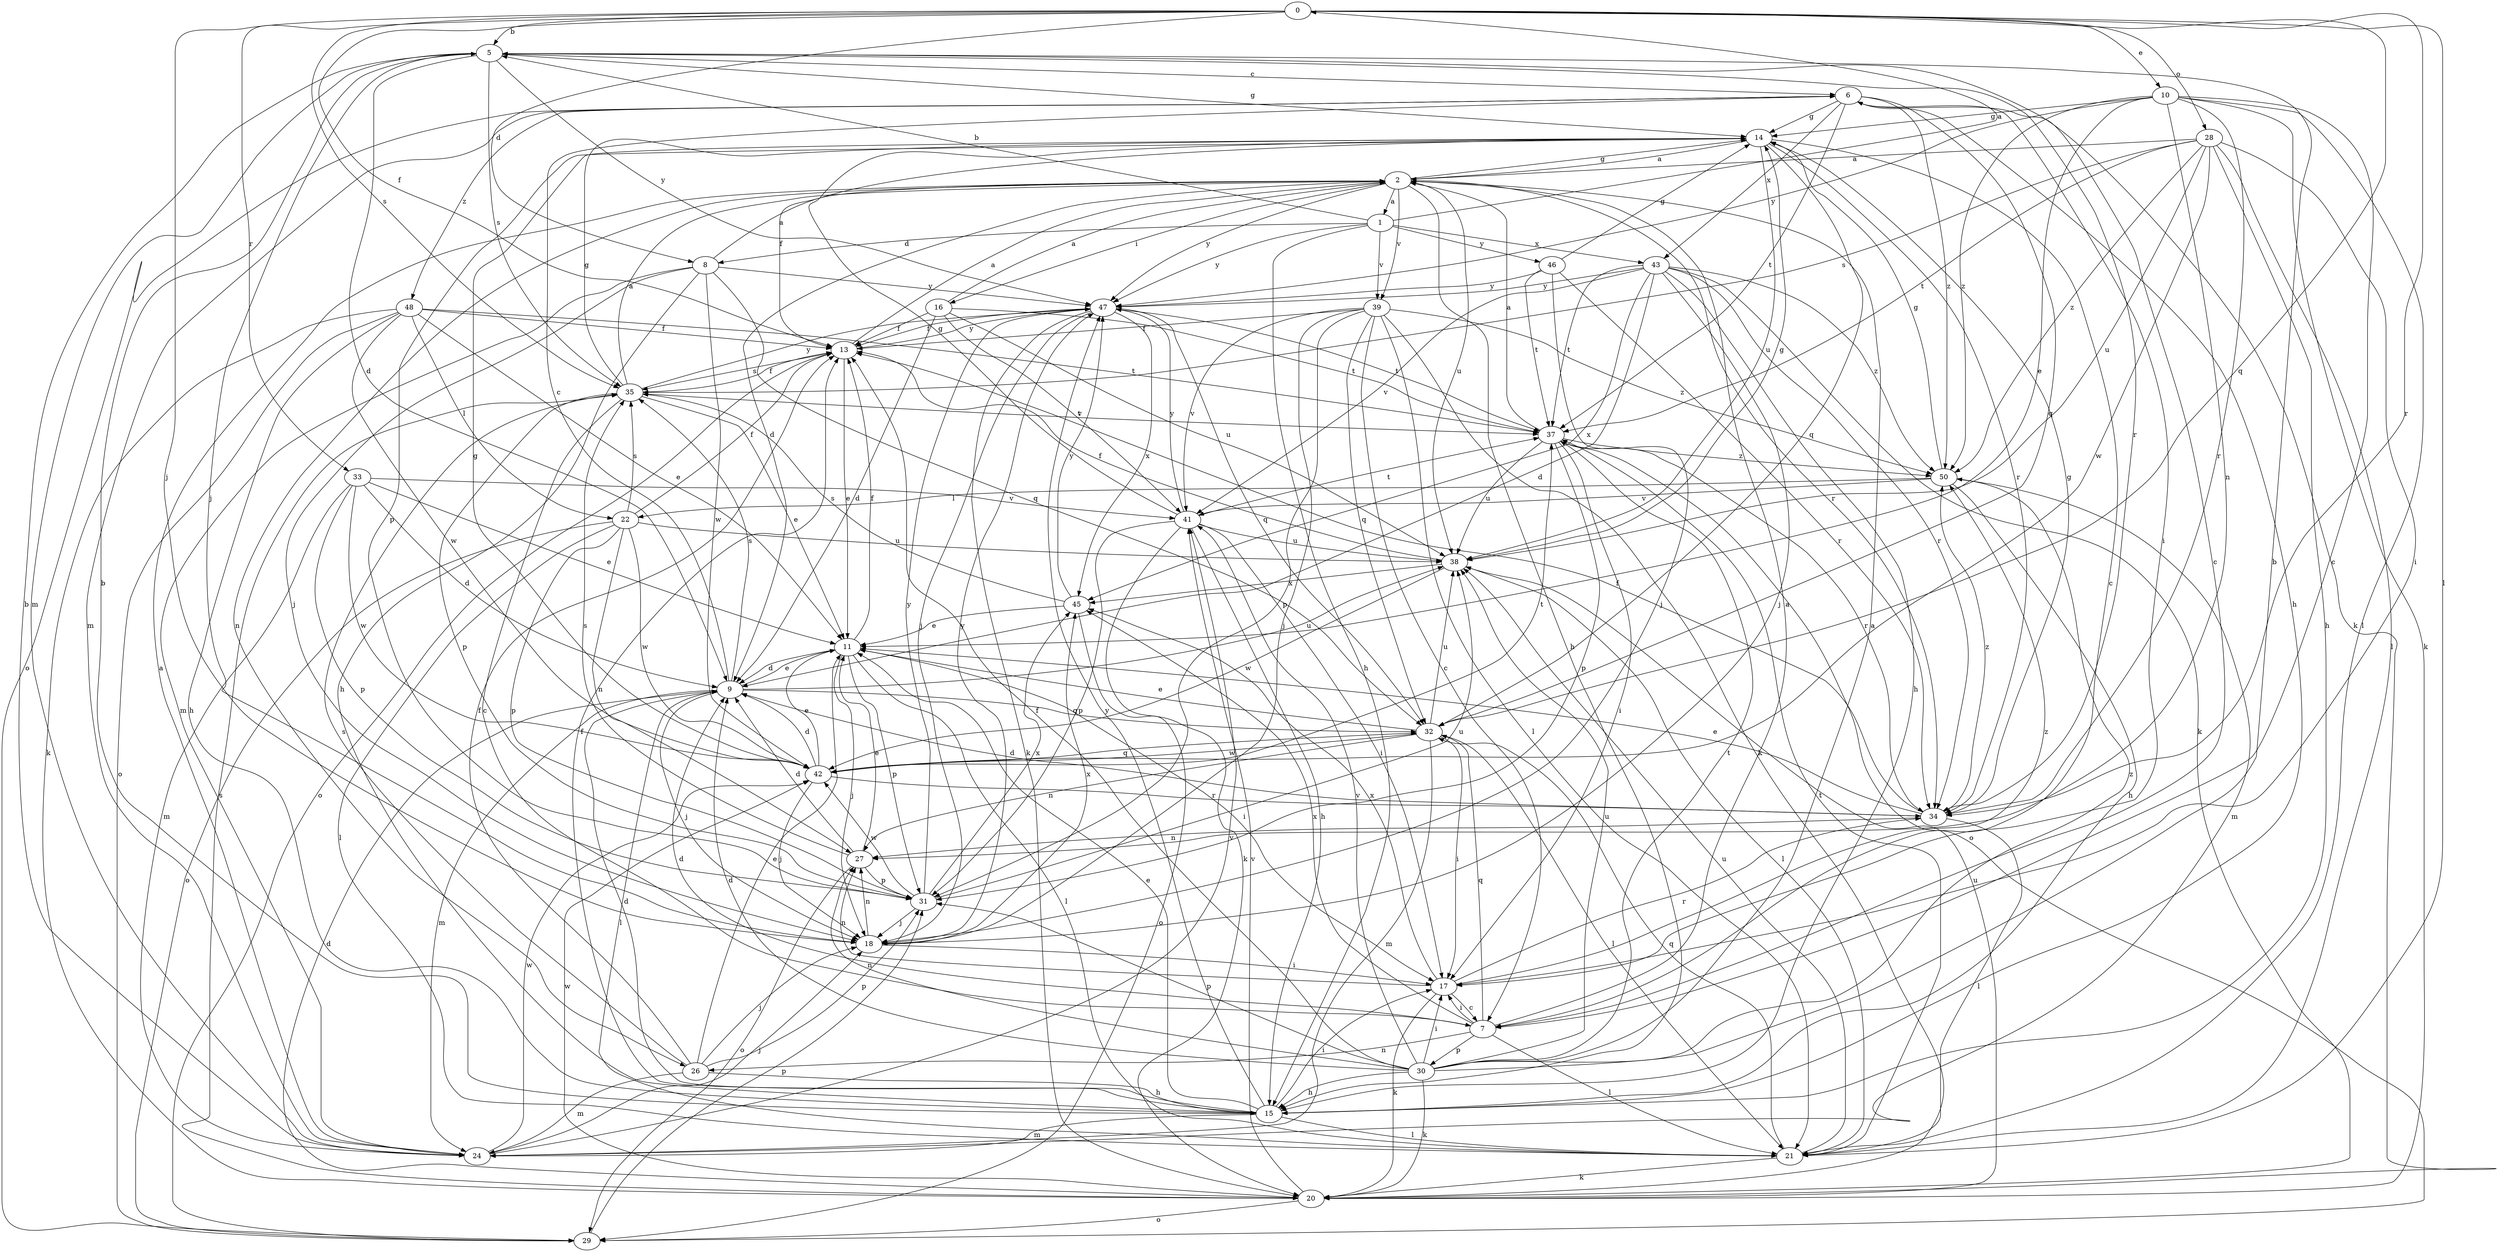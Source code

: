 strict digraph  {
0;
1;
2;
5;
6;
7;
8;
9;
10;
11;
13;
14;
15;
16;
17;
18;
20;
21;
22;
24;
26;
27;
28;
29;
30;
31;
32;
33;
34;
35;
37;
38;
39;
41;
42;
43;
45;
46;
47;
48;
50;
0 -> 5  [label=b];
0 -> 8  [label=d];
0 -> 10  [label=e];
0 -> 13  [label=f];
0 -> 18  [label=j];
0 -> 21  [label=l];
0 -> 28  [label=o];
0 -> 32  [label=q];
0 -> 33  [label=r];
0 -> 34  [label=r];
0 -> 35  [label=s];
1 -> 0  [label=a];
1 -> 5  [label=b];
1 -> 8  [label=d];
1 -> 15  [label=h];
1 -> 39  [label=v];
1 -> 43  [label=x];
1 -> 46  [label=y];
1 -> 47  [label=y];
2 -> 1  [label=a];
2 -> 9  [label=d];
2 -> 14  [label=g];
2 -> 15  [label=h];
2 -> 16  [label=i];
2 -> 26  [label=n];
2 -> 34  [label=r];
2 -> 38  [label=u];
2 -> 39  [label=v];
2 -> 47  [label=y];
5 -> 6  [label=c];
5 -> 9  [label=d];
5 -> 14  [label=g];
5 -> 18  [label=j];
5 -> 20  [label=k];
5 -> 24  [label=m];
5 -> 34  [label=r];
5 -> 35  [label=s];
5 -> 47  [label=y];
6 -> 14  [label=g];
6 -> 15  [label=h];
6 -> 17  [label=i];
6 -> 24  [label=m];
6 -> 29  [label=o];
6 -> 32  [label=q];
6 -> 37  [label=t];
6 -> 43  [label=x];
6 -> 48  [label=z];
6 -> 50  [label=z];
7 -> 2  [label=a];
7 -> 6  [label=c];
7 -> 9  [label=d];
7 -> 17  [label=i];
7 -> 21  [label=l];
7 -> 26  [label=n];
7 -> 30  [label=p];
7 -> 32  [label=q];
7 -> 45  [label=x];
8 -> 2  [label=a];
8 -> 15  [label=h];
8 -> 18  [label=j];
8 -> 24  [label=m];
8 -> 32  [label=q];
8 -> 42  [label=w];
8 -> 47  [label=y];
9 -> 6  [label=c];
9 -> 11  [label=e];
9 -> 18  [label=j];
9 -> 21  [label=l];
9 -> 24  [label=m];
9 -> 32  [label=q];
9 -> 35  [label=s];
9 -> 38  [label=u];
10 -> 7  [label=c];
10 -> 11  [label=e];
10 -> 14  [label=g];
10 -> 20  [label=k];
10 -> 21  [label=l];
10 -> 27  [label=n];
10 -> 34  [label=r];
10 -> 47  [label=y];
10 -> 50  [label=z];
11 -> 9  [label=d];
11 -> 13  [label=f];
11 -> 17  [label=i];
11 -> 18  [label=j];
11 -> 21  [label=l];
11 -> 31  [label=p];
13 -> 2  [label=a];
13 -> 11  [label=e];
13 -> 29  [label=o];
13 -> 35  [label=s];
13 -> 47  [label=y];
14 -> 2  [label=a];
14 -> 7  [label=c];
14 -> 13  [label=f];
14 -> 31  [label=p];
14 -> 32  [label=q];
14 -> 34  [label=r];
14 -> 38  [label=u];
15 -> 5  [label=b];
15 -> 9  [label=d];
15 -> 11  [label=e];
15 -> 13  [label=f];
15 -> 17  [label=i];
15 -> 21  [label=l];
15 -> 24  [label=m];
15 -> 47  [label=y];
16 -> 2  [label=a];
16 -> 9  [label=d];
16 -> 13  [label=f];
16 -> 37  [label=t];
16 -> 38  [label=u];
16 -> 41  [label=v];
17 -> 7  [label=c];
17 -> 20  [label=k];
17 -> 27  [label=n];
17 -> 34  [label=r];
17 -> 45  [label=x];
17 -> 50  [label=z];
18 -> 17  [label=i];
18 -> 27  [label=n];
18 -> 45  [label=x];
18 -> 47  [label=y];
20 -> 9  [label=d];
20 -> 29  [label=o];
20 -> 35  [label=s];
20 -> 38  [label=u];
20 -> 41  [label=v];
20 -> 42  [label=w];
21 -> 20  [label=k];
21 -> 32  [label=q];
21 -> 37  [label=t];
21 -> 38  [label=u];
22 -> 13  [label=f];
22 -> 21  [label=l];
22 -> 27  [label=n];
22 -> 29  [label=o];
22 -> 31  [label=p];
22 -> 35  [label=s];
22 -> 38  [label=u];
22 -> 42  [label=w];
24 -> 2  [label=a];
24 -> 5  [label=b];
24 -> 18  [label=j];
24 -> 41  [label=v];
24 -> 42  [label=w];
26 -> 11  [label=e];
26 -> 13  [label=f];
26 -> 15  [label=h];
26 -> 18  [label=j];
26 -> 24  [label=m];
26 -> 31  [label=p];
26 -> 35  [label=s];
27 -> 9  [label=d];
27 -> 11  [label=e];
27 -> 29  [label=o];
27 -> 31  [label=p];
27 -> 35  [label=s];
28 -> 2  [label=a];
28 -> 15  [label=h];
28 -> 17  [label=i];
28 -> 21  [label=l];
28 -> 35  [label=s];
28 -> 37  [label=t];
28 -> 38  [label=u];
28 -> 42  [label=w];
28 -> 50  [label=z];
29 -> 31  [label=p];
30 -> 2  [label=a];
30 -> 5  [label=b];
30 -> 9  [label=d];
30 -> 13  [label=f];
30 -> 15  [label=h];
30 -> 17  [label=i];
30 -> 20  [label=k];
30 -> 27  [label=n];
30 -> 31  [label=p];
30 -> 37  [label=t];
30 -> 38  [label=u];
30 -> 41  [label=v];
30 -> 50  [label=z];
31 -> 18  [label=j];
31 -> 38  [label=u];
31 -> 42  [label=w];
31 -> 45  [label=x];
31 -> 47  [label=y];
32 -> 11  [label=e];
32 -> 17  [label=i];
32 -> 21  [label=l];
32 -> 24  [label=m];
32 -> 27  [label=n];
32 -> 38  [label=u];
32 -> 42  [label=w];
33 -> 9  [label=d];
33 -> 11  [label=e];
33 -> 24  [label=m];
33 -> 31  [label=p];
33 -> 41  [label=v];
33 -> 42  [label=w];
34 -> 9  [label=d];
34 -> 11  [label=e];
34 -> 13  [label=f];
34 -> 14  [label=g];
34 -> 21  [label=l];
34 -> 27  [label=n];
34 -> 50  [label=z];
35 -> 2  [label=a];
35 -> 7  [label=c];
35 -> 11  [label=e];
35 -> 13  [label=f];
35 -> 14  [label=g];
35 -> 31  [label=p];
35 -> 37  [label=t];
35 -> 47  [label=y];
37 -> 2  [label=a];
37 -> 17  [label=i];
37 -> 29  [label=o];
37 -> 31  [label=p];
37 -> 34  [label=r];
37 -> 38  [label=u];
37 -> 50  [label=z];
38 -> 13  [label=f];
38 -> 14  [label=g];
38 -> 21  [label=l];
38 -> 42  [label=w];
38 -> 45  [label=x];
39 -> 7  [label=c];
39 -> 13  [label=f];
39 -> 18  [label=j];
39 -> 20  [label=k];
39 -> 21  [label=l];
39 -> 31  [label=p];
39 -> 32  [label=q];
39 -> 41  [label=v];
39 -> 50  [label=z];
41 -> 14  [label=g];
41 -> 15  [label=h];
41 -> 17  [label=i];
41 -> 20  [label=k];
41 -> 31  [label=p];
41 -> 37  [label=t];
41 -> 38  [label=u];
41 -> 47  [label=y];
42 -> 9  [label=d];
42 -> 11  [label=e];
42 -> 14  [label=g];
42 -> 18  [label=j];
42 -> 32  [label=q];
42 -> 34  [label=r];
42 -> 37  [label=t];
43 -> 9  [label=d];
43 -> 15  [label=h];
43 -> 18  [label=j];
43 -> 20  [label=k];
43 -> 34  [label=r];
43 -> 37  [label=t];
43 -> 41  [label=v];
43 -> 45  [label=x];
43 -> 47  [label=y];
43 -> 50  [label=z];
45 -> 11  [label=e];
45 -> 29  [label=o];
45 -> 35  [label=s];
45 -> 47  [label=y];
46 -> 14  [label=g];
46 -> 18  [label=j];
46 -> 34  [label=r];
46 -> 37  [label=t];
46 -> 47  [label=y];
47 -> 13  [label=f];
47 -> 18  [label=j];
47 -> 20  [label=k];
47 -> 32  [label=q];
47 -> 37  [label=t];
47 -> 45  [label=x];
48 -> 11  [label=e];
48 -> 13  [label=f];
48 -> 15  [label=h];
48 -> 20  [label=k];
48 -> 22  [label=l];
48 -> 29  [label=o];
48 -> 37  [label=t];
48 -> 42  [label=w];
50 -> 14  [label=g];
50 -> 15  [label=h];
50 -> 22  [label=l];
50 -> 24  [label=m];
50 -> 41  [label=v];
}
